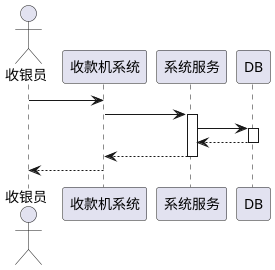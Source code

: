 @startuml
    actor "收银员" as customer
    participant 收款机系统 as receive_sys
    participant 系统服务 as service

    customer -> receive_sys
    receive_sys->service
    activate service

    service -> DB
    activate DB
    DB --> service
    deactivate DB
    service --> receive_sys
    deactivate service

    receive_sys-->customer

@enduml